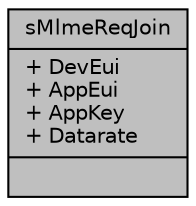 digraph "sMlmeReqJoin"
{
  edge [fontname="Helvetica",fontsize="10",labelfontname="Helvetica",labelfontsize="10"];
  node [fontname="Helvetica",fontsize="10",shape=record];
  Node1 [label="{sMlmeReqJoin\n|+ DevEui\l+ AppEui\l+ AppKey\l+ Datarate\l|}",height=0.2,width=0.4,color="black", fillcolor="grey75", style="filled", fontcolor="black"];
}

